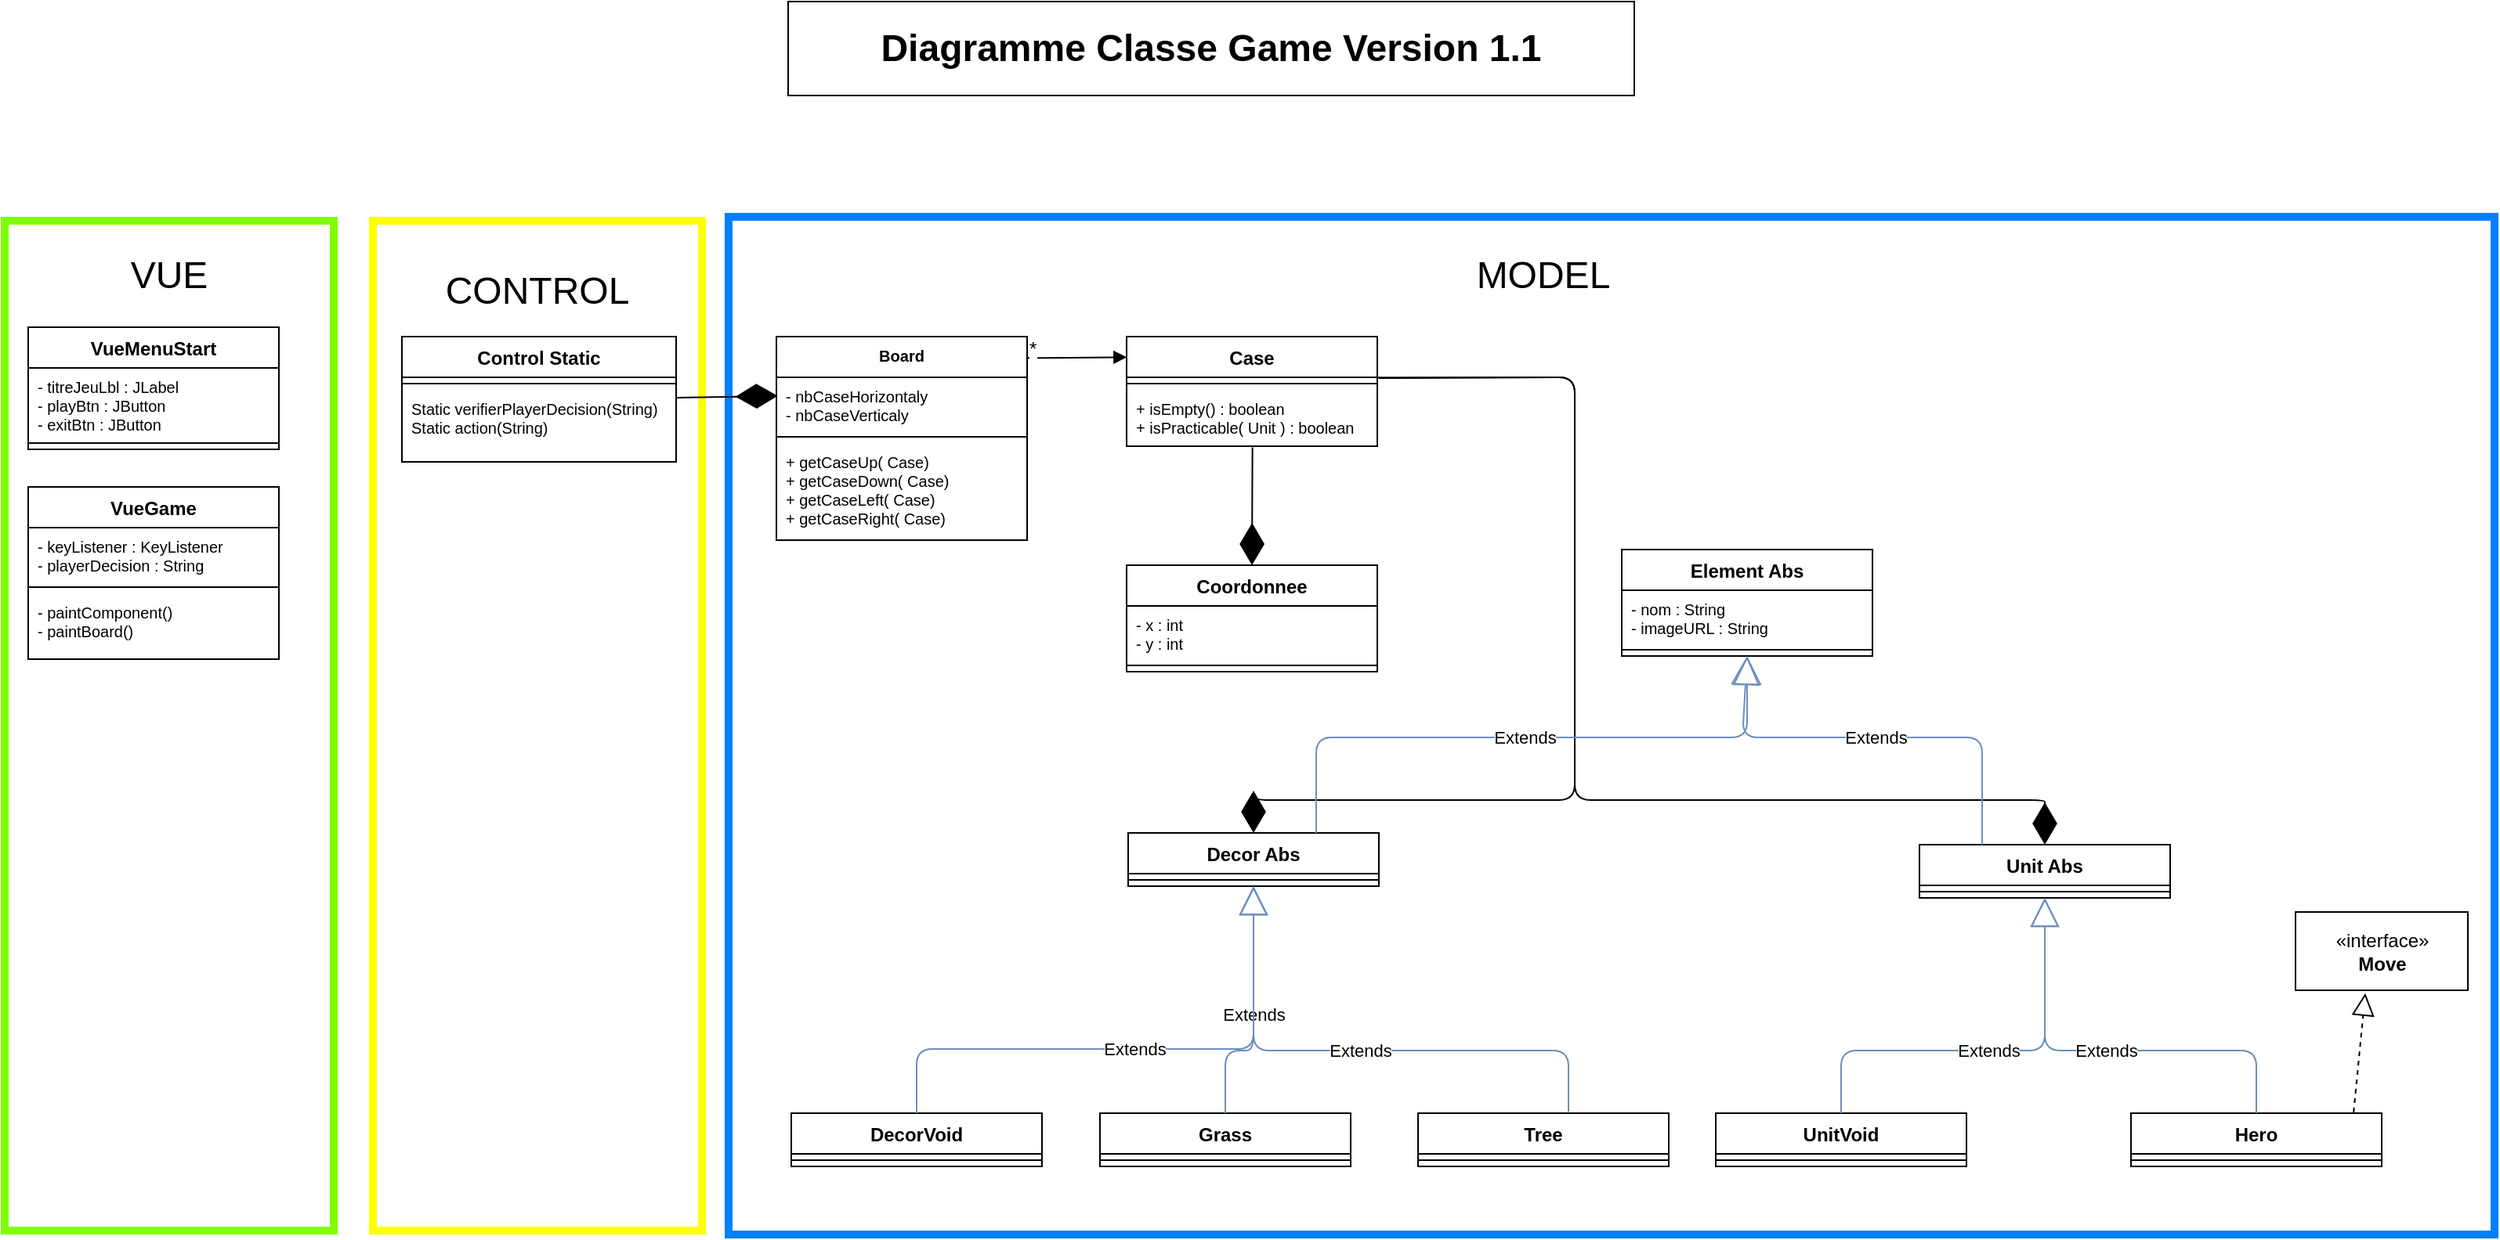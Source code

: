 <mxfile version="12.2.0" type="device" pages="1"><diagram id="P7FDDrDd3aJZD-7ADvDZ" name="Page-1"><mxGraphModel dx="1024" dy="517" grid="1" gridSize="10" guides="1" tooltips="1" connect="1" arrows="1" fold="1" page="1" pageScale="1" pageWidth="1654" pageHeight="1169" math="0" shadow="0"><root><mxCell id="0"/><mxCell id="1" parent="0"/><mxCell id="cc-Iz48waQAH-U--FuJ3-79" value="" style="rounded=0;whiteSpace=wrap;html=1;strokeColor=#007FFF;strokeWidth=5;" parent="1" vertex="1"><mxGeometry x="480" y="157.5" width="1127" height="650" as="geometry"/></mxCell><mxCell id="cc-Iz48waQAH-U--FuJ3-76" value="" style="rounded=0;whiteSpace=wrap;html=1;strokeColor=#FFFF00;strokeWidth=5;" parent="1" vertex="1"><mxGeometry x="253" y="160" width="210" height="645" as="geometry"/></mxCell><mxCell id="cc-Iz48waQAH-U--FuJ3-73" value="" style="rounded=0;whiteSpace=wrap;html=1;strokeColor=#80FF00;strokeWidth=5;" parent="1" vertex="1"><mxGeometry x="18" y="160" width="210" height="645" as="geometry"/></mxCell><mxCell id="cc-Iz48waQAH-U--FuJ3-1" value="&lt;font style=&quot;font-size: 24px&quot;&gt;&lt;b&gt;Diagramme Classe Game Version 1.1&lt;/b&gt;&lt;/font&gt;" style="rounded=0;whiteSpace=wrap;html=1;" parent="1" vertex="1"><mxGeometry x="518" y="20" width="540" height="60" as="geometry"/></mxCell><mxCell id="cc-Iz48waQAH-U--FuJ3-8" value="Decor Abs" style="swimlane;fontStyle=1;align=center;verticalAlign=top;childLayout=stackLayout;horizontal=1;startSize=26;horizontalStack=0;resizeParent=1;resizeParentMax=0;resizeLast=0;collapsible=1;marginBottom=0;" parent="1" vertex="1"><mxGeometry x="735" y="551" width="160" height="34" as="geometry"/></mxCell><mxCell id="cc-Iz48waQAH-U--FuJ3-10" value="" style="line;strokeWidth=1;fillColor=none;align=left;verticalAlign=middle;spacingTop=-1;spacingLeft=3;spacingRight=3;rotatable=0;labelPosition=right;points=[];portConstraint=eastwest;" parent="cc-Iz48waQAH-U--FuJ3-8" vertex="1"><mxGeometry y="26" width="160" height="8" as="geometry"/></mxCell><mxCell id="cc-Iz48waQAH-U--FuJ3-17" value="Unit Abs" style="swimlane;fontStyle=1;align=center;verticalAlign=top;childLayout=stackLayout;horizontal=1;startSize=26;horizontalStack=0;resizeParent=1;resizeParentMax=0;resizeLast=0;collapsible=1;marginBottom=0;" parent="1" vertex="1"><mxGeometry x="1240" y="558.5" width="160" height="34" as="geometry"/></mxCell><mxCell id="cc-Iz48waQAH-U--FuJ3-19" value="" style="line;strokeWidth=1;fillColor=none;align=left;verticalAlign=middle;spacingTop=-1;spacingLeft=3;spacingRight=3;rotatable=0;labelPosition=right;points=[];portConstraint=eastwest;" parent="cc-Iz48waQAH-U--FuJ3-17" vertex="1"><mxGeometry y="26" width="160" height="8" as="geometry"/></mxCell><mxCell id="cc-Iz48waQAH-U--FuJ3-25" value="Control Static" style="swimlane;fontStyle=1;align=center;verticalAlign=top;childLayout=stackLayout;horizontal=1;startSize=26;horizontalStack=0;resizeParent=1;resizeParentMax=0;resizeLast=0;collapsible=1;marginBottom=0;" parent="1" vertex="1"><mxGeometry x="271.5" y="234" width="175" height="80" as="geometry"/></mxCell><mxCell id="cc-Iz48waQAH-U--FuJ3-27" value="" style="line;strokeWidth=1;fillColor=none;align=left;verticalAlign=middle;spacingTop=-1;spacingLeft=3;spacingRight=3;rotatable=0;labelPosition=right;points=[];portConstraint=eastwest;" parent="cc-Iz48waQAH-U--FuJ3-25" vertex="1"><mxGeometry y="26" width="175" height="8" as="geometry"/></mxCell><mxCell id="cc-Iz48waQAH-U--FuJ3-28" value="Static verifierPlayerDecision(String)&#10;Static action(String)" style="text;strokeColor=none;fillColor=none;align=left;verticalAlign=top;spacingLeft=4;spacingRight=4;overflow=hidden;rotatable=0;points=[[0,0.5],[1,0.5]];portConstraint=eastwest;fontSize=10;" parent="cc-Iz48waQAH-U--FuJ3-25" vertex="1"><mxGeometry y="34" width="175" height="46" as="geometry"/></mxCell><mxCell id="cc-Iz48waQAH-U--FuJ3-29" value="VueGame" style="swimlane;fontStyle=1;align=center;verticalAlign=top;childLayout=stackLayout;horizontal=1;startSize=26;horizontalStack=0;resizeParent=1;resizeParentMax=0;resizeLast=0;collapsible=1;marginBottom=0;fontSize=12;" parent="1" vertex="1"><mxGeometry x="33" y="330" width="160" height="110" as="geometry"/></mxCell><mxCell id="cc-Iz48waQAH-U--FuJ3-30" value="- keyListener : KeyListener&#10;- playerDecision : String" style="text;strokeColor=none;fillColor=none;align=left;verticalAlign=top;spacingLeft=4;spacingRight=4;overflow=hidden;rotatable=0;points=[[0,0.5],[1,0.5]];portConstraint=eastwest;fontSize=10;" parent="cc-Iz48waQAH-U--FuJ3-29" vertex="1"><mxGeometry y="26" width="160" height="34" as="geometry"/></mxCell><mxCell id="cc-Iz48waQAH-U--FuJ3-31" value="" style="line;strokeWidth=1;fillColor=none;align=left;verticalAlign=middle;spacingTop=-1;spacingLeft=3;spacingRight=3;rotatable=0;labelPosition=right;points=[];portConstraint=eastwest;" parent="cc-Iz48waQAH-U--FuJ3-29" vertex="1"><mxGeometry y="60" width="160" height="8" as="geometry"/></mxCell><mxCell id="cc-Iz48waQAH-U--FuJ3-32" value="- paintComponent()&#10;- paintBoard()" style="text;strokeColor=none;fillColor=none;align=left;verticalAlign=top;spacingLeft=4;spacingRight=4;overflow=hidden;rotatable=0;points=[[0,0.5],[1,0.5]];portConstraint=eastwest;fontSize=10;" parent="cc-Iz48waQAH-U--FuJ3-29" vertex="1"><mxGeometry y="68" width="160" height="42" as="geometry"/></mxCell><mxCell id="cc-Iz48waQAH-U--FuJ3-33" value="Hero" style="swimlane;fontStyle=1;align=center;verticalAlign=top;childLayout=stackLayout;horizontal=1;startSize=26;horizontalStack=0;resizeParent=1;resizeParentMax=0;resizeLast=0;collapsible=1;marginBottom=0;" parent="1" vertex="1"><mxGeometry x="1375" y="730" width="160" height="34" as="geometry"/></mxCell><mxCell id="cc-Iz48waQAH-U--FuJ3-35" value="" style="line;strokeWidth=1;fillColor=none;align=left;verticalAlign=middle;spacingTop=-1;spacingLeft=3;spacingRight=3;rotatable=0;labelPosition=right;points=[];portConstraint=eastwest;" parent="cc-Iz48waQAH-U--FuJ3-33" vertex="1"><mxGeometry y="26" width="160" height="8" as="geometry"/></mxCell><mxCell id="cc-Iz48waQAH-U--FuJ3-37" value="Extends" style="endArrow=block;endSize=16;endFill=0;html=1;exitX=0.5;exitY=0;exitDx=0;exitDy=0;entryX=0.5;entryY=1;entryDx=0;entryDy=0;fillColor=#dae8fc;strokeColor=#6c8ebf;" parent="1" source="cc-Iz48waQAH-U--FuJ3-33" target="cc-Iz48waQAH-U--FuJ3-17" edge="1"><mxGeometry width="160" relative="1" as="geometry"><mxPoint x="-2" y="840" as="sourcePoint"/><mxPoint x="1190" y="646" as="targetPoint"/><Array as="points"><mxPoint x="1455" y="690"/><mxPoint x="1320" y="690"/></Array></mxGeometry></mxCell><mxCell id="cc-Iz48waQAH-U--FuJ3-38" value="«interface»&lt;br&gt;&lt;b&gt;Move&lt;/b&gt;" style="html=1;" parent="1" vertex="1"><mxGeometry x="1480" y="601.5" width="110" height="50" as="geometry"/></mxCell><mxCell id="cc-Iz48waQAH-U--FuJ3-39" value="" style="endArrow=block;dashed=1;endFill=0;endSize=12;html=1;entryX=0.405;entryY=1.037;entryDx=0;entryDy=0;entryPerimeter=0;exitX=0.888;exitY=-0.018;exitDx=0;exitDy=0;exitPerimeter=0;" parent="1" source="cc-Iz48waQAH-U--FuJ3-33" target="cc-Iz48waQAH-U--FuJ3-38" edge="1"><mxGeometry width="160" relative="1" as="geometry"><mxPoint x="-2" y="840" as="sourcePoint"/><mxPoint x="158" y="840" as="targetPoint"/></mxGeometry></mxCell><mxCell id="cc-Iz48waQAH-U--FuJ3-41" value="Coordonnee" style="swimlane;fontStyle=1;align=center;verticalAlign=top;childLayout=stackLayout;horizontal=1;startSize=26;horizontalStack=0;resizeParent=1;resizeParentMax=0;resizeLast=0;collapsible=1;marginBottom=0;" parent="1" vertex="1"><mxGeometry x="734" y="380" width="160" height="68" as="geometry"/></mxCell><mxCell id="cc-Iz48waQAH-U--FuJ3-42" value="- x : int&#10;- y : int" style="text;strokeColor=none;fillColor=none;align=left;verticalAlign=top;spacingLeft=4;spacingRight=4;overflow=hidden;rotatable=0;points=[[0,0.5],[1,0.5]];portConstraint=eastwest;fontSize=10;" parent="cc-Iz48waQAH-U--FuJ3-41" vertex="1"><mxGeometry y="26" width="160" height="34" as="geometry"/></mxCell><mxCell id="cc-Iz48waQAH-U--FuJ3-43" value="" style="line;strokeWidth=1;fillColor=none;align=left;verticalAlign=middle;spacingTop=-1;spacingLeft=3;spacingRight=3;rotatable=0;labelPosition=right;points=[];portConstraint=eastwest;" parent="cc-Iz48waQAH-U--FuJ3-41" vertex="1"><mxGeometry y="60" width="160" height="8" as="geometry"/></mxCell><mxCell id="cc-Iz48waQAH-U--FuJ3-45" value="Grass" style="swimlane;fontStyle=1;align=center;verticalAlign=top;childLayout=stackLayout;horizontal=1;startSize=26;horizontalStack=0;resizeParent=1;resizeParentMax=0;resizeLast=0;collapsible=1;marginBottom=0;" parent="1" vertex="1"><mxGeometry x="717" y="730" width="160" height="34" as="geometry"/></mxCell><mxCell id="cc-Iz48waQAH-U--FuJ3-47" value="" style="line;strokeWidth=1;fillColor=none;align=left;verticalAlign=middle;spacingTop=-1;spacingLeft=3;spacingRight=3;rotatable=0;labelPosition=right;points=[];portConstraint=eastwest;" parent="cc-Iz48waQAH-U--FuJ3-45" vertex="1"><mxGeometry y="26" width="160" height="8" as="geometry"/></mxCell><mxCell id="cc-Iz48waQAH-U--FuJ3-49" value="Tree" style="swimlane;fontStyle=1;align=center;verticalAlign=top;childLayout=stackLayout;horizontal=1;startSize=26;horizontalStack=0;resizeParent=1;resizeParentMax=0;resizeLast=0;collapsible=1;marginBottom=0;" parent="1" vertex="1"><mxGeometry x="920" y="730" width="160" height="34" as="geometry"/></mxCell><mxCell id="cc-Iz48waQAH-U--FuJ3-51" value="" style="line;strokeWidth=1;fillColor=none;align=left;verticalAlign=middle;spacingTop=-1;spacingLeft=3;spacingRight=3;rotatable=0;labelPosition=right;points=[];portConstraint=eastwest;" parent="cc-Iz48waQAH-U--FuJ3-49" vertex="1"><mxGeometry y="26" width="160" height="8" as="geometry"/></mxCell><mxCell id="cc-Iz48waQAH-U--FuJ3-53" value="Extends" style="endArrow=block;endSize=16;endFill=0;html=1;exitX=0.5;exitY=0;exitDx=0;exitDy=0;entryX=0.5;entryY=1;entryDx=0;entryDy=0;fillColor=#dae8fc;strokeColor=#6c8ebf;" parent="1" source="cc-Iz48waQAH-U--FuJ3-45" target="cc-Iz48waQAH-U--FuJ3-8" edge="1"><mxGeometry width="160" relative="1" as="geometry"><mxPoint x="20" y="840" as="sourcePoint"/><mxPoint x="900" y="630" as="targetPoint"/><Array as="points"><mxPoint x="797" y="690"/><mxPoint x="815" y="690"/></Array></mxGeometry></mxCell><mxCell id="cc-Iz48waQAH-U--FuJ3-54" value="Extends" style="endArrow=block;endSize=16;endFill=0;html=1;exitX=0.6;exitY=-0.025;exitDx=0;exitDy=0;exitPerimeter=0;entryX=0.5;entryY=1;entryDx=0;entryDy=0;fillColor=#dae8fc;strokeColor=#6c8ebf;" parent="1" source="cc-Iz48waQAH-U--FuJ3-49" target="cc-Iz48waQAH-U--FuJ3-8" edge="1"><mxGeometry width="160" relative="1" as="geometry"><mxPoint x="20" y="840" as="sourcePoint"/><mxPoint x="904.8" y="654.13" as="targetPoint"/><Array as="points"><mxPoint x="1016" y="690"/><mxPoint x="815" y="690"/></Array></mxGeometry></mxCell><mxCell id="cc-Iz48waQAH-U--FuJ3-56" value="DecorVoid" style="swimlane;fontStyle=1;align=center;verticalAlign=top;childLayout=stackLayout;horizontal=1;startSize=26;horizontalStack=0;resizeParent=1;resizeParentMax=0;resizeLast=0;collapsible=1;marginBottom=0;" parent="1" vertex="1"><mxGeometry x="520" y="730" width="160" height="34" as="geometry"/></mxCell><mxCell id="cc-Iz48waQAH-U--FuJ3-58" value="" style="line;strokeWidth=1;fillColor=none;align=left;verticalAlign=middle;spacingTop=-1;spacingLeft=3;spacingRight=3;rotatable=0;labelPosition=right;points=[];portConstraint=eastwest;" parent="cc-Iz48waQAH-U--FuJ3-56" vertex="1"><mxGeometry y="26" width="160" height="8" as="geometry"/></mxCell><mxCell id="cc-Iz48waQAH-U--FuJ3-61" value="Extends" style="endArrow=block;endSize=16;endFill=0;html=1;entryX=0.5;entryY=1;entryDx=0;entryDy=0;exitX=0.5;exitY=0;exitDx=0;exitDy=0;fillColor=#dae8fc;strokeColor=#6c8ebf;" parent="1" source="cc-Iz48waQAH-U--FuJ3-56" target="cc-Iz48waQAH-U--FuJ3-8" edge="1"><mxGeometry width="160" relative="1" as="geometry"><mxPoint x="797" y="728.5" as="sourcePoint"/><mxPoint x="904.8" y="647.49" as="targetPoint"/><Array as="points"><mxPoint x="600" y="689"/><mxPoint x="815" y="689"/></Array></mxGeometry></mxCell><mxCell id="cc-Iz48waQAH-U--FuJ3-66" value="" style="endArrow=diamondThin;endFill=1;endSize=24;html=1;entryX=0.5;entryY=0;entryDx=0;entryDy=0;exitX=1.005;exitY=0.379;exitDx=0;exitDy=0;exitPerimeter=0;" parent="1" source="TL_efynf8xwdnhyIYZ7o-12" target="cc-Iz48waQAH-U--FuJ3-17" edge="1"><mxGeometry width="160" relative="1" as="geometry"><mxPoint x="920" y="268" as="sourcePoint"/><mxPoint x="1110" y="490" as="targetPoint"/><Array as="points"><mxPoint x="1020" y="260"/><mxPoint x="1020" y="490"/><mxPoint x="1020" y="530"/><mxPoint x="1320" y="530"/></Array></mxGeometry></mxCell><mxCell id="cc-Iz48waQAH-U--FuJ3-67" value="" style="endArrow=diamondThin;endFill=1;endSize=24;html=1;entryX=0.5;entryY=0;entryDx=0;entryDy=0;exitX=0.997;exitY=0.374;exitDx=0;exitDy=0;exitPerimeter=0;" parent="1" source="TL_efynf8xwdnhyIYZ7o-12" target="cc-Iz48waQAH-U--FuJ3-8" edge="1"><mxGeometry width="160" relative="1" as="geometry"><mxPoint x="772.64" y="490.15" as="sourcePoint"/><mxPoint x="180" y="840" as="targetPoint"/><Array as="points"><mxPoint x="1020" y="260"/><mxPoint x="1020" y="490"/><mxPoint x="1020" y="530"/><mxPoint x="815" y="530"/></Array></mxGeometry></mxCell><mxCell id="cc-Iz48waQAH-U--FuJ3-68" value="" style="endArrow=block;endFill=1;html=1;edgeStyle=orthogonalEdgeStyle;align=left;verticalAlign=top;entryX=0.001;entryY=0.188;entryDx=0;entryDy=0;entryPerimeter=0;exitX=0.999;exitY=0.105;exitDx=0;exitDy=0;exitPerimeter=0;" parent="1" source="TL_efynf8xwdnhyIYZ7o-16" target="TL_efynf8xwdnhyIYZ7o-12" edge="1"><mxGeometry x="-1" relative="1" as="geometry"><mxPoint x="680" y="247" as="sourcePoint"/><mxPoint x="720" y="247" as="targetPoint"/><Array as="points"><mxPoint x="673" y="248"/></Array></mxGeometry></mxCell><mxCell id="cc-Iz48waQAH-U--FuJ3-69" value="&lt;font style=&quot;font-size: 12px&quot;&gt;*&lt;/font&gt;" style="resizable=0;html=1;align=left;verticalAlign=bottom;labelBackgroundColor=#ffffff;fontSize=10;" parent="cc-Iz48waQAH-U--FuJ3-68" connectable="0" vertex="1"><mxGeometry x="-1" relative="1" as="geometry"><mxPoint x="-0.5" y="2.5" as="offset"/></mxGeometry></mxCell><mxCell id="cc-Iz48waQAH-U--FuJ3-71" value="" style="endArrow=diamondThin;endFill=1;endSize=24;html=1;entryX=0.005;entryY=0.349;entryDx=0;entryDy=0;entryPerimeter=0;" parent="1" target="TL_efynf8xwdnhyIYZ7o-17" edge="1"><mxGeometry width="160" relative="1" as="geometry"><mxPoint x="447" y="273" as="sourcePoint"/><mxPoint x="500" y="273" as="targetPoint"/></mxGeometry></mxCell><mxCell id="cc-Iz48waQAH-U--FuJ3-74" value="&lt;font style=&quot;font-size: 24px&quot;&gt;VUE&lt;/font&gt;" style="text;html=1;strokeColor=none;fillColor=none;align=center;verticalAlign=middle;whiteSpace=wrap;rounded=0;" parent="1" vertex="1"><mxGeometry x="43" y="170" width="160" height="50" as="geometry"/></mxCell><mxCell id="cc-Iz48waQAH-U--FuJ3-77" value="&lt;font style=&quot;font-size: 24px&quot;&gt;CONTROL&lt;/font&gt;" style="text;html=1;strokeColor=none;fillColor=none;align=center;verticalAlign=middle;whiteSpace=wrap;rounded=0;" parent="1" vertex="1"><mxGeometry x="278" y="180" width="160" height="50" as="geometry"/></mxCell><mxCell id="cc-Iz48waQAH-U--FuJ3-78" value="" style="endArrow=diamondThin;endFill=1;endSize=24;html=1;entryX=0.5;entryY=0;entryDx=0;entryDy=0;exitX=0.502;exitY=1.02;exitDx=0;exitDy=0;exitPerimeter=0;" parent="1" source="TL_efynf8xwdnhyIYZ7o-15" target="cc-Iz48waQAH-U--FuJ3-41" edge="1"><mxGeometry width="160" relative="1" as="geometry"><mxPoint x="814" y="330" as="sourcePoint"/><mxPoint x="453" y="850" as="targetPoint"/></mxGeometry></mxCell><mxCell id="cc-Iz48waQAH-U--FuJ3-80" value="&lt;font style=&quot;font-size: 24px&quot;&gt;MODEL&lt;/font&gt;" style="text;html=1;strokeColor=none;fillColor=none;align=center;verticalAlign=middle;whiteSpace=wrap;rounded=0;" parent="1" vertex="1"><mxGeometry x="920" y="170" width="160" height="50" as="geometry"/></mxCell><mxCell id="cc-Iz48waQAH-U--FuJ3-81" value="VueMenuStart" style="swimlane;fontStyle=1;align=center;verticalAlign=top;childLayout=stackLayout;horizontal=1;startSize=26;horizontalStack=0;resizeParent=1;resizeParentMax=0;resizeLast=0;collapsible=1;marginBottom=0;" parent="1" vertex="1"><mxGeometry x="33" y="228" width="160" height="78" as="geometry"/></mxCell><mxCell id="cc-Iz48waQAH-U--FuJ3-82" value="- titreJeuLbl : JLabel&#10;- playBtn : JButton&#10;- exitBtn : JButton" style="text;strokeColor=none;fillColor=none;align=left;verticalAlign=top;spacingLeft=4;spacingRight=4;overflow=hidden;rotatable=0;points=[[0,0.5],[1,0.5]];portConstraint=eastwest;fontSize=10;" parent="cc-Iz48waQAH-U--FuJ3-81" vertex="1"><mxGeometry y="26" width="160" height="44" as="geometry"/></mxCell><mxCell id="cc-Iz48waQAH-U--FuJ3-83" value="" style="line;strokeWidth=1;fillColor=none;align=left;verticalAlign=middle;spacingTop=-1;spacingLeft=3;spacingRight=3;rotatable=0;labelPosition=right;points=[];portConstraint=eastwest;" parent="cc-Iz48waQAH-U--FuJ3-81" vertex="1"><mxGeometry y="70" width="160" height="8" as="geometry"/></mxCell><mxCell id="TL_efynf8xwdnhyIYZ7o-1" value="UnitVoid" style="swimlane;fontStyle=1;align=center;verticalAlign=top;childLayout=stackLayout;horizontal=1;startSize=26;horizontalStack=0;resizeParent=1;resizeParentMax=0;resizeLast=0;collapsible=1;marginBottom=0;" parent="1" vertex="1"><mxGeometry x="1110" y="730" width="160" height="34" as="geometry"/></mxCell><mxCell id="TL_efynf8xwdnhyIYZ7o-2" value="" style="line;strokeWidth=1;fillColor=none;align=left;verticalAlign=middle;spacingTop=-1;spacingLeft=3;spacingRight=3;rotatable=0;labelPosition=right;points=[];portConstraint=eastwest;" parent="TL_efynf8xwdnhyIYZ7o-1" vertex="1"><mxGeometry y="26" width="160" height="8" as="geometry"/></mxCell><mxCell id="TL_efynf8xwdnhyIYZ7o-3" value="Extends" style="endArrow=block;endSize=16;endFill=0;html=1;entryX=0.5;entryY=1;entryDx=0;entryDy=0;exitX=0.5;exitY=0;exitDx=0;exitDy=0;fillColor=#dae8fc;strokeColor=#6c8ebf;" parent="1" source="TL_efynf8xwdnhyIYZ7o-1" target="cc-Iz48waQAH-U--FuJ3-17" edge="1"><mxGeometry width="160" relative="1" as="geometry"><mxPoint x="20" y="830" as="sourcePoint"/><mxPoint x="180" y="830" as="targetPoint"/><Array as="points"><mxPoint x="1190" y="690"/><mxPoint x="1320" y="690"/></Array></mxGeometry></mxCell><mxCell id="TL_efynf8xwdnhyIYZ7o-5" value="Element Abs" style="swimlane;fontStyle=1;align=center;verticalAlign=top;childLayout=stackLayout;horizontal=1;startSize=26;horizontalStack=0;resizeParent=1;resizeParentMax=0;resizeLast=0;collapsible=1;marginBottom=0;" parent="1" vertex="1"><mxGeometry x="1050" y="370" width="160" height="68" as="geometry"/></mxCell><mxCell id="TL_efynf8xwdnhyIYZ7o-6" value="- nom : String&#10;- imageURL : String " style="text;strokeColor=none;fillColor=none;align=left;verticalAlign=top;spacingLeft=4;spacingRight=4;overflow=hidden;rotatable=0;points=[[0,0.5],[1,0.5]];portConstraint=eastwest;fontSize=10;" parent="TL_efynf8xwdnhyIYZ7o-5" vertex="1"><mxGeometry y="26" width="160" height="34" as="geometry"/></mxCell><mxCell id="TL_efynf8xwdnhyIYZ7o-7" value="" style="line;strokeWidth=1;fillColor=none;align=left;verticalAlign=middle;spacingTop=-1;spacingLeft=3;spacingRight=3;rotatable=0;labelPosition=right;points=[];portConstraint=eastwest;" parent="TL_efynf8xwdnhyIYZ7o-5" vertex="1"><mxGeometry y="60" width="160" height="8" as="geometry"/></mxCell><mxCell id="TL_efynf8xwdnhyIYZ7o-10" value="Extends" style="endArrow=block;endSize=16;endFill=0;html=1;entryX=0.5;entryY=1;entryDx=0;entryDy=0;exitX=0.25;exitY=0;exitDx=0;exitDy=0;fillColor=#dae8fc;strokeColor=#6c8ebf;" parent="1" source="cc-Iz48waQAH-U--FuJ3-17" target="TL_efynf8xwdnhyIYZ7o-5" edge="1"><mxGeometry width="160" relative="1" as="geometry"><mxPoint x="20" y="830" as="sourcePoint"/><mxPoint x="180" y="830" as="targetPoint"/><Array as="points"><mxPoint x="1280" y="490"/><mxPoint x="1127" y="490"/></Array></mxGeometry></mxCell><mxCell id="TL_efynf8xwdnhyIYZ7o-11" value="Extends" style="endArrow=block;endSize=16;endFill=0;html=1;exitX=0.75;exitY=0;exitDx=0;exitDy=0;fillColor=#dae8fc;strokeColor=#6c8ebf;" parent="1" source="cc-Iz48waQAH-U--FuJ3-8" target="TL_efynf8xwdnhyIYZ7o-7" edge="1"><mxGeometry width="160" relative="1" as="geometry"><mxPoint x="20" y="830" as="sourcePoint"/><mxPoint x="780" y="870" as="targetPoint"/><Array as="points"><mxPoint x="855" y="490"/><mxPoint x="1130" y="490"/></Array></mxGeometry></mxCell><mxCell id="TL_efynf8xwdnhyIYZ7o-12" value="Case" style="swimlane;fontStyle=1;align=center;verticalAlign=top;childLayout=stackLayout;horizontal=1;startSize=26;horizontalStack=0;resizeParent=1;resizeParentMax=0;resizeLast=0;collapsible=1;marginBottom=0;" parent="1" vertex="1"><mxGeometry x="734" y="234" width="160" height="70" as="geometry"/></mxCell><mxCell id="TL_efynf8xwdnhyIYZ7o-14" value="" style="line;strokeWidth=1;fillColor=none;align=left;verticalAlign=middle;spacingTop=-1;spacingLeft=3;spacingRight=3;rotatable=0;labelPosition=right;points=[];portConstraint=eastwest;" parent="TL_efynf8xwdnhyIYZ7o-12" vertex="1"><mxGeometry y="26" width="160" height="8" as="geometry"/></mxCell><mxCell id="TL_efynf8xwdnhyIYZ7o-15" value="+ isEmpty() : boolean&#10;+ isPracticable( Unit ) : boolean" style="text;strokeColor=none;fillColor=none;align=left;verticalAlign=top;spacingLeft=4;spacingRight=4;overflow=hidden;rotatable=0;points=[[0,0.5],[1,0.5]];portConstraint=eastwest;fontSize=10;" parent="TL_efynf8xwdnhyIYZ7o-12" vertex="1"><mxGeometry y="34" width="160" height="36" as="geometry"/></mxCell><mxCell id="TL_efynf8xwdnhyIYZ7o-16" value="Board" style="swimlane;fontStyle=1;align=center;verticalAlign=top;childLayout=stackLayout;horizontal=1;startSize=26;horizontalStack=0;resizeParent=1;resizeParentMax=0;resizeLast=0;collapsible=1;marginBottom=0;fontSize=10;" parent="1" vertex="1"><mxGeometry x="510.5" y="234" width="160" height="130" as="geometry"/></mxCell><mxCell id="TL_efynf8xwdnhyIYZ7o-17" value="- nbCaseHorizontaly&#10;- nbCaseVerticaly" style="text;strokeColor=none;fillColor=none;align=left;verticalAlign=top;spacingLeft=4;spacingRight=4;overflow=hidden;rotatable=0;points=[[0,0.5],[1,0.5]];portConstraint=eastwest;fontSize=10;" parent="TL_efynf8xwdnhyIYZ7o-16" vertex="1"><mxGeometry y="26" width="160" height="34" as="geometry"/></mxCell><mxCell id="TL_efynf8xwdnhyIYZ7o-18" value="" style="line;strokeWidth=1;fillColor=none;align=left;verticalAlign=middle;spacingTop=-1;spacingLeft=3;spacingRight=3;rotatable=0;labelPosition=right;points=[];portConstraint=eastwest;" parent="TL_efynf8xwdnhyIYZ7o-16" vertex="1"><mxGeometry y="60" width="160" height="8" as="geometry"/></mxCell><mxCell id="TL_efynf8xwdnhyIYZ7o-19" value="+ getCaseUp( Case)&#10;+ getCaseDown( Case)&#10;+ getCaseLeft( Case)&#10;+ getCaseRight( Case)" style="text;strokeColor=none;fillColor=none;align=left;verticalAlign=top;spacingLeft=4;spacingRight=4;overflow=hidden;rotatable=0;points=[[0,0.5],[1,0.5]];portConstraint=eastwest;fontSize=10;" parent="TL_efynf8xwdnhyIYZ7o-16" vertex="1"><mxGeometry y="68" width="160" height="62" as="geometry"/></mxCell></root></mxGraphModel></diagram></mxfile>